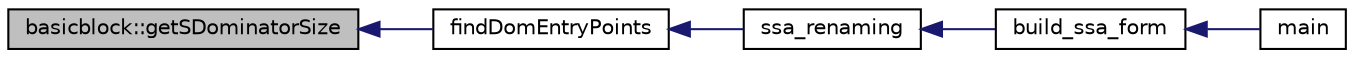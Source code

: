 digraph G
{
  edge [fontname="Helvetica",fontsize="10",labelfontname="Helvetica",labelfontsize="10"];
  node [fontname="Helvetica",fontsize="10",shape=record];
  rankdir=LR;
  Node1 [label="basicblock::getSDominatorSize",height=0.2,width=0.4,color="black", fillcolor="grey75", style="filled" fontcolor="black"];
  Node1 -> Node2 [dir=back,color="midnightblue",fontsize="10",style="solid",fontname="Helvetica"];
  Node2 [label="findDomEntryPoints",height=0.2,width=0.4,color="black", fillcolor="white", style="filled",URL="$ssa_8cpp.html#abdfff53c843c32229bd5cfb0fd094026"];
  Node2 -> Node3 [dir=back,color="midnightblue",fontsize="10",style="solid",fontname="Helvetica"];
  Node3 [label="ssa_renaming",height=0.2,width=0.4,color="black", fillcolor="white", style="filled",URL="$ssa_8cpp.html#a804de8f00b7ea9e5487315dc9ff01d77"];
  Node3 -> Node4 [dir=back,color="midnightblue",fontsize="10",style="solid",fontname="Helvetica"];
  Node4 [label="build_ssa_form",height=0.2,width=0.4,color="black", fillcolor="white", style="filled",URL="$ssa_8h.html#a99d7839751286ac78c627aabd383cb51"];
  Node4 -> Node5 [dir=back,color="midnightblue",fontsize="10",style="solid",fontname="Helvetica"];
  Node5 [label="main",height=0.2,width=0.4,color="black", fillcolor="white", style="filled",URL="$main_8cpp.html#a0ddf1224851353fc92bfbff6f499fa97"];
}
